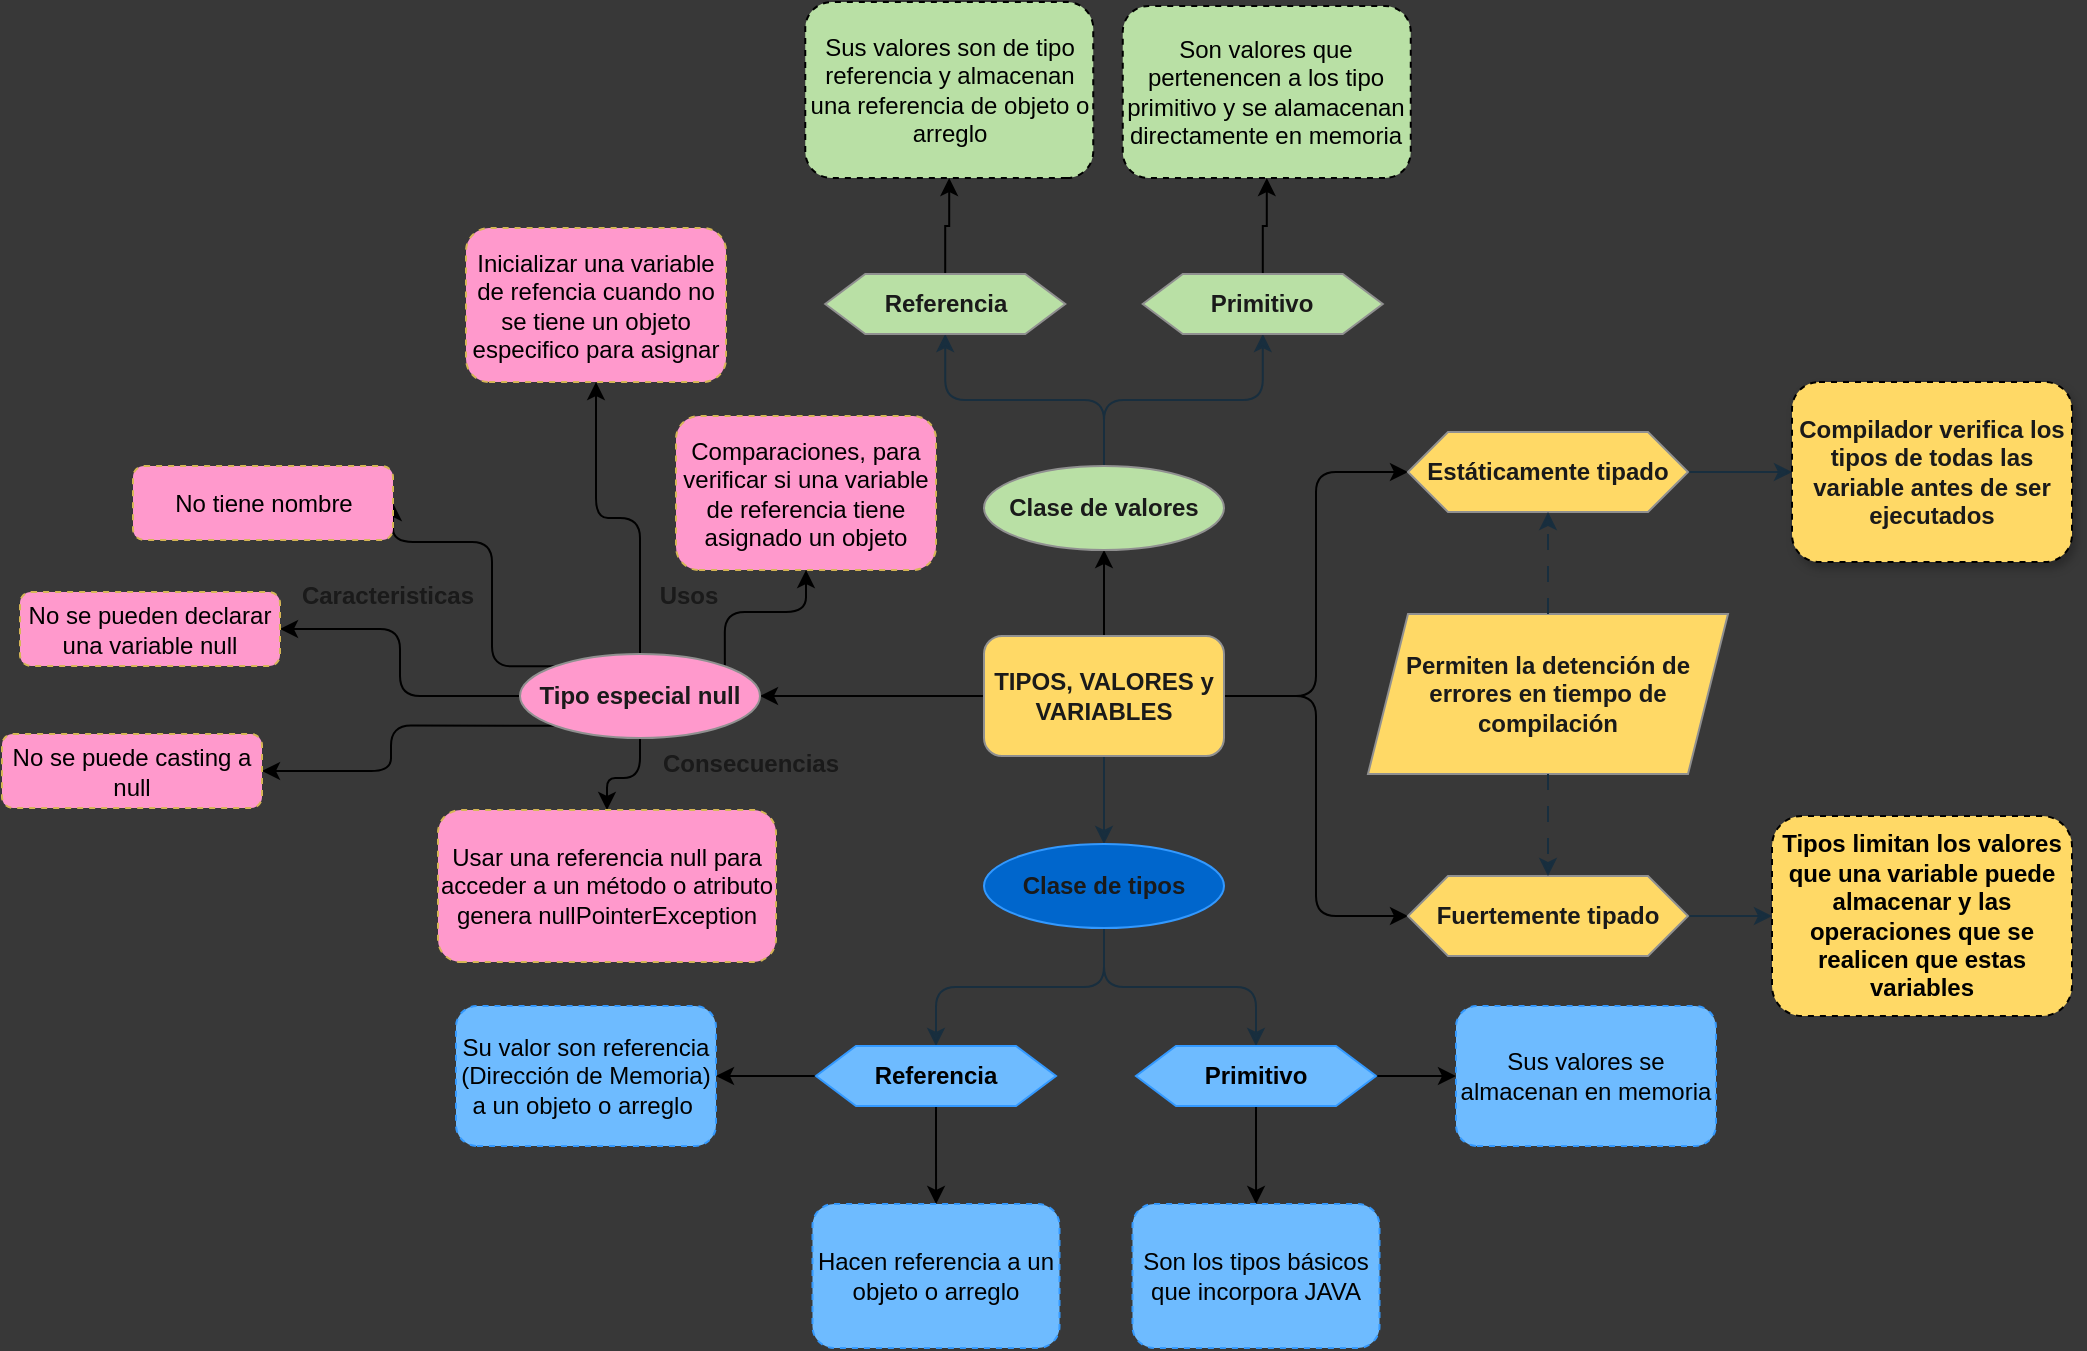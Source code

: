 <mxfile version="24.5.2" type="github">
  <diagram name="Variables, tipos y referencias" id="eUMa2D-cnFNs0m8QBSEk">
    <mxGraphModel dx="1814" dy="1020" grid="0" gridSize="10" guides="1" tooltips="1" connect="1" arrows="1" fold="1" page="0" pageScale="1" pageWidth="1169" pageHeight="827" background="#383838" math="0" shadow="0">
      <root>
        <mxCell id="0" />
        <mxCell id="1" parent="0" />
        <mxCell id="6FsGUNTnXCxXvvAwHnRl-19" value="" style="edgeStyle=orthogonalEdgeStyle;rounded=0;orthogonalLoop=1;jettySize=auto;html=1;strokeColor=#182E3E;fontColor=#1A1A1A;fontStyle=1" parent="1" source="6FsGUNTnXCxXvvAwHnRl-1" target="6FsGUNTnXCxXvvAwHnRl-17" edge="1">
          <mxGeometry relative="1" as="geometry" />
        </mxCell>
        <mxCell id="6FsGUNTnXCxXvvAwHnRl-22" style="edgeStyle=orthogonalEdgeStyle;rounded=1;orthogonalLoop=1;jettySize=auto;html=1;strokeColor=#182E3E;fontColor=#1A1A1A;fontStyle=1;curved=0;" parent="1" source="6FsGUNTnXCxXvvAwHnRl-17" target="6FsGUNTnXCxXvvAwHnRl-20" edge="1">
          <mxGeometry relative="1" as="geometry" />
        </mxCell>
        <mxCell id="6FsGUNTnXCxXvvAwHnRl-23" style="edgeStyle=orthogonalEdgeStyle;rounded=1;orthogonalLoop=1;jettySize=auto;html=1;strokeColor=#182E3E;fontColor=#1A1A1A;fontStyle=1;curved=0;" parent="1" source="6FsGUNTnXCxXvvAwHnRl-17" target="6FsGUNTnXCxXvvAwHnRl-21" edge="1">
          <mxGeometry relative="1" as="geometry" />
        </mxCell>
        <mxCell id="6FsGUNTnXCxXvvAwHnRl-29" style="edgeStyle=orthogonalEdgeStyle;rounded=1;orthogonalLoop=1;jettySize=auto;html=1;entryX=0;entryY=0.5;entryDx=0;entryDy=0;curved=0;" parent="1" source="6FsGUNTnXCxXvvAwHnRl-1" target="6FsGUNTnXCxXvvAwHnRl-2" edge="1">
          <mxGeometry relative="1" as="geometry" />
        </mxCell>
        <mxCell id="6FsGUNTnXCxXvvAwHnRl-30" style="edgeStyle=orthogonalEdgeStyle;rounded=1;orthogonalLoop=1;jettySize=auto;html=1;exitX=1;exitY=0.5;exitDx=0;exitDy=0;entryX=0;entryY=0.5;entryDx=0;entryDy=0;curved=0;" parent="1" source="6FsGUNTnXCxXvvAwHnRl-1" target="6FsGUNTnXCxXvvAwHnRl-3" edge="1">
          <mxGeometry relative="1" as="geometry" />
        </mxCell>
        <mxCell id="6FsGUNTnXCxXvvAwHnRl-55" value="" style="edgeStyle=orthogonalEdgeStyle;rounded=0;orthogonalLoop=1;jettySize=auto;html=1;" parent="1" source="6FsGUNTnXCxXvvAwHnRl-1" target="6FsGUNTnXCxXvvAwHnRl-41" edge="1">
          <mxGeometry relative="1" as="geometry" />
        </mxCell>
        <mxCell id="6FsGUNTnXCxXvvAwHnRl-61" value="" style="edgeStyle=orthogonalEdgeStyle;rounded=0;orthogonalLoop=1;jettySize=auto;html=1;fontFamily=Helvetica;fontSize=12;fontColor=default;" parent="1" source="6FsGUNTnXCxXvvAwHnRl-1" target="6FsGUNTnXCxXvvAwHnRl-60" edge="1">
          <mxGeometry relative="1" as="geometry" />
        </mxCell>
        <mxCell id="6FsGUNTnXCxXvvAwHnRl-1" value="TIPOS, VALORES y VARIABLES" style="rounded=1;whiteSpace=wrap;html=1;labelBackgroundColor=none;fillColor=#FFD966;strokeColor=#909090;fontColor=#1A1A1A;fontSize=12;horizontal=1;fontStyle=1;flipV=0;flipH=0;" parent="1" vertex="1">
          <mxGeometry x="74" y="251" width="120" height="60" as="geometry" />
        </mxCell>
        <mxCell id="6FsGUNTnXCxXvvAwHnRl-17" value="Clase de tipos" style="ellipse;whiteSpace=wrap;html=1;strokeColor=#3399FF;fontColor=#1A1A1A;fillColor=#0066CC;flipV=0;flipH=0;fontStyle=1" parent="1" vertex="1">
          <mxGeometry x="74" y="355" width="120" height="42" as="geometry" />
        </mxCell>
        <mxCell id="iA07e7lkN86s4xNn6Dl6-3" value="" style="edgeStyle=orthogonalEdgeStyle;rounded=0;orthogonalLoop=1;jettySize=auto;html=1;fontFamily=Helvetica;fontSize=12;fontColor=#1A1A1A;fontStyle=1;labelBackgroundColor=none;" edge="1" parent="1" source="6FsGUNTnXCxXvvAwHnRl-20" target="6FsGUNTnXCxXvvAwHnRl-31">
          <mxGeometry relative="1" as="geometry" />
        </mxCell>
        <mxCell id="iA07e7lkN86s4xNn6Dl6-4" value="" style="edgeStyle=orthogonalEdgeStyle;rounded=0;orthogonalLoop=1;jettySize=auto;html=1;fontFamily=Helvetica;fontSize=12;fontColor=#1A1A1A;fontStyle=1;labelBackgroundColor=none;" edge="1" parent="1" source="6FsGUNTnXCxXvvAwHnRl-20" target="6FsGUNTnXCxXvvAwHnRl-33">
          <mxGeometry relative="1" as="geometry" />
        </mxCell>
        <mxCell id="6FsGUNTnXCxXvvAwHnRl-20" value="Refe&lt;span style=&quot;color: rgb(232, 230, 227); font-family: monospace; font-size: 0px; text-align: start; text-wrap: nowrap; background-color: rgb(26, 28, 30); --darkreader-inline-color: #d8d4cf; --darkreader-inline-bgcolor: #151718;&quot; data-darkreader-inline-color=&quot;&quot; data-darkreader-inline-bgcolor=&quot;&quot;&gt;%3CmxGraphModel%3E%3Croot%3E%3CmxCell%20id%3D%220%22%2F%3E%3CmxCell%20id%3D%221%22%20parent%3D%220%22%2F%3E%3CmxCell%20id%3D%222%22%20value%3D%22Compilador%20verifica%20los%20tipos%20de%20todas%20las%20variable%20antes%20de%20ser%20ejecutados%22%20style%3D%22text%3Bhtml%3D1%3Balign%3Dcenter%3BverticalAlign%3Dmiddle%3BwhiteSpace%3Dwrap%3Brounded%3D0%3B%22%20vertex%3D%221%22%20parent%3D%221%22%3E%3CmxGeometry%20x%3D%22430%22%20y%3D%2240%22%20width%3D%22140%22%20height%3D%2290%22%20as%3D%22geometry%22%2F%3E%3C%2FmxCell%3E%3C%2Froot%3E%3C%2FmxGraphModel%3E&lt;/span&gt;rencia" style="shape=hexagon;perimeter=hexagonPerimeter2;whiteSpace=wrap;html=1;fixedSize=1;strokeColor=#3399FF;fillColor=#6EBBFF;flipV=0;flipH=0;fontStyle=1" parent="1" vertex="1">
          <mxGeometry x="-10" y="456" width="120" height="30" as="geometry" />
        </mxCell>
        <mxCell id="iA07e7lkN86s4xNn6Dl6-1" value="" style="edgeStyle=orthogonalEdgeStyle;rounded=0;orthogonalLoop=1;jettySize=auto;html=1;fontFamily=Helvetica;fontSize=12;fontColor=#1A1A1A;fontStyle=1;labelBackgroundColor=none;" edge="1" parent="1" source="6FsGUNTnXCxXvvAwHnRl-21" target="6FsGUNTnXCxXvvAwHnRl-37">
          <mxGeometry relative="1" as="geometry" />
        </mxCell>
        <mxCell id="iA07e7lkN86s4xNn6Dl6-2" value="" style="edgeStyle=orthogonalEdgeStyle;rounded=0;orthogonalLoop=1;jettySize=auto;html=1;fontFamily=Helvetica;fontSize=12;fontColor=#1A1A1A;fontStyle=1;labelBackgroundColor=none;" edge="1" parent="1" source="6FsGUNTnXCxXvvAwHnRl-21" target="6FsGUNTnXCxXvvAwHnRl-35">
          <mxGeometry relative="1" as="geometry" />
        </mxCell>
        <mxCell id="6FsGUNTnXCxXvvAwHnRl-21" value="Primitivo" style="shape=hexagon;perimeter=hexagonPerimeter2;whiteSpace=wrap;html=1;fixedSize=1;strokeColor=#3399FF;fillColor=#6EBBFF;flipV=0;flipH=0;fontStyle=1" parent="1" vertex="1">
          <mxGeometry x="150" y="456" width="120" height="30" as="geometry" />
        </mxCell>
        <mxCell id="6FsGUNTnXCxXvvAwHnRl-14" value="" style="edgeStyle=orthogonalEdgeStyle;rounded=0;orthogonalLoop=1;jettySize=auto;html=1;strokeColor=#182E3E;fontColor=default;fontSize=12;horizontal=1;fontStyle=1;labelBackgroundColor=none;flowAnimation=0;curved=0;" parent="1" source="6FsGUNTnXCxXvvAwHnRl-2" target="6FsGUNTnXCxXvvAwHnRl-6" edge="1">
          <mxGeometry relative="1" as="geometry" />
        </mxCell>
        <mxCell id="6FsGUNTnXCxXvvAwHnRl-13" value="" style="edgeStyle=orthogonalEdgeStyle;rounded=0;orthogonalLoop=1;jettySize=auto;html=1;labelBackgroundColor=none;strokeColor=#182E3E;fontColor=default;fontSize=12;horizontal=1;fontStyle=1;flowAnimation=0;curved=0;" parent="1" source="6FsGUNTnXCxXvvAwHnRl-3" target="6FsGUNTnXCxXvvAwHnRl-9" edge="1">
          <mxGeometry relative="1" as="geometry" />
        </mxCell>
        <mxCell id="6FsGUNTnXCxXvvAwHnRl-2" value="Estáticamente tipado" style="shape=hexagon;perimeter=hexagonPerimeter2;whiteSpace=wrap;html=1;fixedSize=1;labelBackgroundColor=none;fillColor=#FFD966;strokeColor=#909090;fontColor=#1A1A1A;fontSize=12;horizontal=1;fontStyle=1;flipV=1;flipH=0;gradientColor=none;" parent="1" vertex="1">
          <mxGeometry x="286" y="149" width="140" height="40" as="geometry" />
        </mxCell>
        <mxCell id="6FsGUNTnXCxXvvAwHnRl-3" value="Fuertemente tipado" style="shape=hexagon;perimeter=hexagonPerimeter2;whiteSpace=wrap;html=1;fixedSize=1;labelBackgroundColor=none;fillColor=#FFD966;strokeColor=#909090;fontColor=#1A1A1A;fontSize=12;horizontal=1;fontStyle=1;flipV=1;flipH=0;gradientColor=none;" parent="1" vertex="1">
          <mxGeometry x="286" y="371" width="140" height="40" as="geometry" />
        </mxCell>
        <mxCell id="6FsGUNTnXCxXvvAwHnRl-10" value="Permiten la detención de errores en tiempo de compilación" style="shape=parallelogram;perimeter=parallelogramPerimeter;whiteSpace=wrap;html=1;fixedSize=1;labelBackgroundColor=none;fillColor=#FFD966;strokeColor=#909090;fontColor=#1A1A1A;fontSize=12;horizontal=1;fontStyle=1;flipV=1;flipH=1;gradientColor=none;" parent="1" vertex="1">
          <mxGeometry x="266" y="240" width="180" height="80" as="geometry" />
        </mxCell>
        <mxCell id="6FsGUNTnXCxXvvAwHnRl-11" value="" style="edgeStyle=orthogonalEdgeStyle;rounded=0;orthogonalLoop=1;jettySize=auto;html=1;labelBackgroundColor=none;strokeColor=#182E3E;fontColor=default;fontSize=12;horizontal=1;fontStyle=1;curved=0;flowAnimation=0;dashed=1;dashPattern=8 8;" parent="1" source="6FsGUNTnXCxXvvAwHnRl-10" target="6FsGUNTnXCxXvvAwHnRl-2" edge="1">
          <mxGeometry relative="1" as="geometry" />
        </mxCell>
        <mxCell id="6FsGUNTnXCxXvvAwHnRl-12" value="" style="edgeStyle=orthogonalEdgeStyle;rounded=0;orthogonalLoop=1;jettySize=auto;html=1;labelBackgroundColor=none;strokeColor=#182E3E;fontColor=default;fontSize=12;horizontal=1;fontStyle=1;curved=0;flowAnimation=0;dashed=1;dashPattern=8 8;" parent="1" source="6FsGUNTnXCxXvvAwHnRl-10" target="6FsGUNTnXCxXvvAwHnRl-3" edge="1">
          <mxGeometry relative="1" as="geometry" />
        </mxCell>
        <mxCell id="6FsGUNTnXCxXvvAwHnRl-6" value="Compilador verifica los tipos de todas las variable antes de ser ejecutados" style="text;html=1;align=center;verticalAlign=middle;whiteSpace=wrap;rounded=1;labelBackgroundColor=none;fontColor=#1A1A1A;fontSize=12;horizontal=1;fontStyle=1;strokeColor=default;dashed=1;shadow=1;glass=0;flipV=0;flipH=0;direction=east;fillColor=#FFD966;" parent="1" vertex="1">
          <mxGeometry x="478" y="124" width="140" height="90" as="geometry" />
        </mxCell>
        <mxCell id="6FsGUNTnXCxXvvAwHnRl-9" value="Tipos limitan los valores que una variable puede almacenar y las operaciones que se realicen que estas variables" style="text;html=1;align=center;verticalAlign=middle;whiteSpace=wrap;rounded=1;labelBackgroundColor=none;fontSize=12;horizontal=1;fontStyle=1;dashed=1;strokeColor=default;flipV=0;flipH=1;direction=east;fillColor=#FFD966;" parent="1" vertex="1">
          <mxGeometry x="468" y="341" width="150" height="100" as="geometry" />
        </mxCell>
        <mxCell id="6FsGUNTnXCxXvvAwHnRl-31" value="Hacen referencia a un objeto o arreglo" style="text;html=1;align=center;verticalAlign=middle;whiteSpace=wrap;rounded=1;dashed=1;strokeColor=#3399FF;flipH=0;flipV=0;fillColor=#6EBBFF;" parent="1" vertex="1">
          <mxGeometry x="-11.75" y="535" width="123.5" height="72" as="geometry" />
        </mxCell>
        <mxCell id="6FsGUNTnXCxXvvAwHnRl-33" value="Su valor son referencia (Dirección de Memoria) a un objeto o arreglo&amp;nbsp;" style="text;html=1;align=center;verticalAlign=middle;whiteSpace=wrap;rounded=1;dashed=1;strokeColor=#3399FF;flipH=0;flipV=1;fillColor=#6EBBFF;" parent="1" vertex="1">
          <mxGeometry x="-190" y="436" width="130" height="70" as="geometry" />
        </mxCell>
        <mxCell id="6FsGUNTnXCxXvvAwHnRl-35" value="Son los tipos básicos que incorpora JAVA" style="text;html=1;align=center;verticalAlign=middle;whiteSpace=wrap;rounded=1;dashed=1;strokeColor=#3399FF;flipH=0;flipV=0;fillColor=#6EBBFF;" parent="1" vertex="1">
          <mxGeometry x="148.25" y="535" width="123.5" height="72" as="geometry" />
        </mxCell>
        <mxCell id="6FsGUNTnXCxXvvAwHnRl-37" value="Sus valores se almacenan en memoria" style="text;html=1;align=center;verticalAlign=middle;whiteSpace=wrap;rounded=1;dashed=1;strokeColor=#3399FF;flipH=0;flipV=1;fillColor=#6EBBFF;" parent="1" vertex="1">
          <mxGeometry x="310" y="436" width="130" height="70" as="geometry" />
        </mxCell>
        <mxCell id="6FsGUNTnXCxXvvAwHnRl-39" style="edgeStyle=orthogonalEdgeStyle;rounded=1;orthogonalLoop=1;jettySize=auto;html=1;strokeColor=#182E3E;fontColor=#1A1A1A;fontStyle=1;fillColor=#B9E0A5;curved=0;" parent="1" source="6FsGUNTnXCxXvvAwHnRl-41" target="6FsGUNTnXCxXvvAwHnRl-44" edge="1">
          <mxGeometry relative="1" as="geometry" />
        </mxCell>
        <mxCell id="6FsGUNTnXCxXvvAwHnRl-40" style="edgeStyle=orthogonalEdgeStyle;rounded=1;orthogonalLoop=1;jettySize=auto;html=1;strokeColor=#182E3E;fontColor=#1A1A1A;fontStyle=1;fillColor=#B9E0A5;curved=0;" parent="1" source="6FsGUNTnXCxXvvAwHnRl-41" target="6FsGUNTnXCxXvvAwHnRl-47" edge="1">
          <mxGeometry relative="1" as="geometry" />
        </mxCell>
        <mxCell id="6FsGUNTnXCxXvvAwHnRl-41" value="Clase de valores" style="ellipse;whiteSpace=wrap;html=1;strokeColor=#909090;fontColor=#1A1A1A;fillColor=#B9E0A5;flipV=0;flipH=0;fontStyle=1;direction=west;" parent="1" vertex="1">
          <mxGeometry x="74" y="166" width="120" height="42" as="geometry" />
        </mxCell>
        <mxCell id="6FsGUNTnXCxXvvAwHnRl-43" value="" style="edgeStyle=orthogonalEdgeStyle;rounded=0;orthogonalLoop=1;jettySize=auto;html=1;fillColor=#B9E0A5;" parent="1" source="6FsGUNTnXCxXvvAwHnRl-44" target="6FsGUNTnXCxXvvAwHnRl-51" edge="1">
          <mxGeometry relative="1" as="geometry" />
        </mxCell>
        <mxCell id="6FsGUNTnXCxXvvAwHnRl-44" value="Refe&lt;span style=&quot;color: rgb(232, 230, 227); font-family: monospace; font-size: 0px; text-align: start; text-wrap: nowrap; background-color: rgb(26, 28, 30); --darkreader-inline-color: #d8d4cf; --darkreader-inline-bgcolor: #151718;&quot; data-darkreader-inline-color=&quot;&quot; data-darkreader-inline-bgcolor=&quot;&quot;&gt;%3CmxGraphModel%3E%3Croot%3E%3CmxCell%20id%3D%220%22%2F%3E%3CmxCell%20id%3D%221%22%20parent%3D%220%22%2F%3E%3CmxCell%20id%3D%222%22%20value%3D%22Compilador%20verifica%20los%20tipos%20de%20todas%20las%20variable%20antes%20de%20ser%20ejecutados%22%20style%3D%22text%3Bhtml%3D1%3Balign%3Dcenter%3BverticalAlign%3Dmiddle%3BwhiteSpace%3Dwrap%3Brounded%3D0%3B%22%20vertex%3D%221%22%20parent%3D%221%22%3E%3CmxGeometry%20x%3D%22430%22%20y%3D%2240%22%20width%3D%22140%22%20height%3D%2290%22%20as%3D%22geometry%22%2F%3E%3C%2FmxCell%3E%3C%2Froot%3E%3C%2FmxGraphModel%3E&lt;/span&gt;rencia" style="shape=hexagon;perimeter=hexagonPerimeter2;whiteSpace=wrap;html=1;fixedSize=1;strokeColor=#909090;fontColor=#1A1A1A;fillColor=#B9E0A5;flipV=0;flipH=0;fontStyle=1;direction=west;" parent="1" vertex="1">
          <mxGeometry x="-5.37" y="70" width="120" height="30" as="geometry" />
        </mxCell>
        <mxCell id="6FsGUNTnXCxXvvAwHnRl-46" value="" style="edgeStyle=orthogonalEdgeStyle;rounded=0;orthogonalLoop=1;jettySize=auto;html=1;fillColor=#FFFF33;" parent="1" source="6FsGUNTnXCxXvvAwHnRl-47" target="6FsGUNTnXCxXvvAwHnRl-53" edge="1">
          <mxGeometry relative="1" as="geometry" />
        </mxCell>
        <mxCell id="6FsGUNTnXCxXvvAwHnRl-47" value="Primitivo" style="shape=hexagon;perimeter=hexagonPerimeter2;whiteSpace=wrap;html=1;fixedSize=1;strokeColor=#909090;fontColor=#1A1A1A;fillColor=#B9E0A5;flipV=0;flipH=0;fontStyle=1;direction=west;" parent="1" vertex="1">
          <mxGeometry x="153.38" y="70" width="120" height="30" as="geometry" />
        </mxCell>
        <mxCell id="6FsGUNTnXCxXvvAwHnRl-51" value="Sus valores son de tipo referencia y almacenan una referencia de objeto o arreglo" style="text;html=1;align=center;verticalAlign=middle;whiteSpace=wrap;rounded=1;dashed=1;strokeColor=default;flipH=0;flipV=0;direction=west;fillColor=#B9E0A5;" parent="1" vertex="1">
          <mxGeometry x="-15.37" y="-66" width="144" height="88" as="geometry" />
        </mxCell>
        <mxCell id="6FsGUNTnXCxXvvAwHnRl-53" value="Son valores que pertenencen a los tipo primitivo y se alamacenan directamente en memoria" style="text;html=1;align=center;verticalAlign=middle;whiteSpace=wrap;rounded=1;dashed=1;strokeColor=default;flipH=0;flipV=0;direction=west;fillColor=#B9E0A5;" parent="1" vertex="1">
          <mxGeometry x="143.38" y="-64" width="144" height="86" as="geometry" />
        </mxCell>
        <mxCell id="6FsGUNTnXCxXvvAwHnRl-68" style="edgeStyle=orthogonalEdgeStyle;rounded=1;orthogonalLoop=1;jettySize=auto;html=1;exitX=0;exitY=0;exitDx=0;exitDy=0;entryX=1;entryY=0.5;entryDx=0;entryDy=0;fontFamily=Helvetica;fontSize=12;fontColor=#1A1A1A;fontStyle=1;labelBackgroundColor=none;curved=0;fillColor=#FF99CC;" parent="1" source="6FsGUNTnXCxXvvAwHnRl-60" target="6FsGUNTnXCxXvvAwHnRl-65" edge="1">
          <mxGeometry relative="1" as="geometry">
            <Array as="points">
              <mxPoint x="-172" y="266" />
              <mxPoint x="-172" y="204" />
            </Array>
          </mxGeometry>
        </mxCell>
        <mxCell id="6FsGUNTnXCxXvvAwHnRl-69" style="edgeStyle=orthogonalEdgeStyle;rounded=1;orthogonalLoop=1;jettySize=auto;html=1;exitX=0;exitY=0.5;exitDx=0;exitDy=0;entryX=1;entryY=0.5;entryDx=0;entryDy=0;fontFamily=Helvetica;fontSize=12;fontColor=#1A1A1A;fontStyle=1;labelBackgroundColor=none;curved=0;fillColor=#FF99CC;" parent="1" source="6FsGUNTnXCxXvvAwHnRl-60" target="6FsGUNTnXCxXvvAwHnRl-66" edge="1">
          <mxGeometry relative="1" as="geometry" />
        </mxCell>
        <mxCell id="6FsGUNTnXCxXvvAwHnRl-70" style="edgeStyle=orthogonalEdgeStyle;rounded=1;orthogonalLoop=1;jettySize=auto;html=1;exitX=0;exitY=1;exitDx=0;exitDy=0;entryX=1;entryY=0.5;entryDx=0;entryDy=0;fontFamily=Helvetica;fontSize=12;fontColor=#1A1A1A;fontStyle=1;labelBackgroundColor=none;curved=0;fillColor=#FF99CC;" parent="1" source="6FsGUNTnXCxXvvAwHnRl-60" target="6FsGUNTnXCxXvvAwHnRl-67" edge="1">
          <mxGeometry relative="1" as="geometry" />
        </mxCell>
        <mxCell id="6FsGUNTnXCxXvvAwHnRl-73" value="" style="edgeStyle=orthogonalEdgeStyle;rounded=1;orthogonalLoop=1;jettySize=auto;html=1;fontFamily=Helvetica;fontSize=12;fontColor=#1A1A1A;fontStyle=1;labelBackgroundColor=none;curved=0;" parent="1" source="6FsGUNTnXCxXvvAwHnRl-60" target="6FsGUNTnXCxXvvAwHnRl-72" edge="1">
          <mxGeometry relative="1" as="geometry" />
        </mxCell>
        <mxCell id="6FsGUNTnXCxXvvAwHnRl-80" style="edgeStyle=orthogonalEdgeStyle;rounded=1;orthogonalLoop=1;jettySize=auto;html=1;exitX=0.5;exitY=0;exitDx=0;exitDy=0;entryX=0.5;entryY=1;entryDx=0;entryDy=0;fontFamily=Helvetica;fontSize=12;fontColor=#1A1A1A;fontStyle=1;labelBackgroundColor=none;curved=0;" parent="1" source="6FsGUNTnXCxXvvAwHnRl-60" target="6FsGUNTnXCxXvvAwHnRl-75" edge="1">
          <mxGeometry relative="1" as="geometry" />
        </mxCell>
        <mxCell id="6FsGUNTnXCxXvvAwHnRl-88" style="edgeStyle=orthogonalEdgeStyle;rounded=1;orthogonalLoop=1;jettySize=auto;html=1;exitX=1;exitY=0;exitDx=0;exitDy=0;entryX=0.5;entryY=1;entryDx=0;entryDy=0;fontFamily=Helvetica;fontSize=12;fontColor=#1A1A1A;fontStyle=1;labelBackgroundColor=none;curved=0;" parent="1" source="6FsGUNTnXCxXvvAwHnRl-60" target="6FsGUNTnXCxXvvAwHnRl-78" edge="1">
          <mxGeometry relative="1" as="geometry" />
        </mxCell>
        <mxCell id="6FsGUNTnXCxXvvAwHnRl-60" value="Tipo especial null" style="ellipse;whiteSpace=wrap;html=1;strokeColor=#909090;fontColor=#1A1A1A;fillColor=#FF99CC;flipV=0;flipH=0;fontStyle=1" parent="1" vertex="1">
          <mxGeometry x="-158" y="260" width="120" height="42" as="geometry" />
        </mxCell>
        <mxCell id="6FsGUNTnXCxXvvAwHnRl-65" value="No tiene nombre" style="text;html=1;align=center;verticalAlign=middle;whiteSpace=wrap;rounded=1;dashed=1;strokeColor=#d6b656;flipH=0;flipV=0;fillColor=#FF99CC;" parent="1" vertex="1">
          <mxGeometry x="-351.5" y="166" width="130" height="37" as="geometry" />
        </mxCell>
        <mxCell id="6FsGUNTnXCxXvvAwHnRl-66" value="No se pueden declarar una variable null" style="text;html=1;align=center;verticalAlign=middle;whiteSpace=wrap;rounded=1;dashed=1;strokeColor=#d6b656;flipH=0;flipV=0;fillColor=#FF99CC;" parent="1" vertex="1">
          <mxGeometry x="-408" y="229" width="130" height="37" as="geometry" />
        </mxCell>
        <mxCell id="6FsGUNTnXCxXvvAwHnRl-67" value="No se puede casting a null" style="text;html=1;align=center;verticalAlign=middle;whiteSpace=wrap;rounded=1;dashed=1;strokeColor=#d6b656;flipH=0;flipV=0;fillColor=#FF99CC;" parent="1" vertex="1">
          <mxGeometry x="-417" y="300" width="130" height="37" as="geometry" />
        </mxCell>
        <mxCell id="6FsGUNTnXCxXvvAwHnRl-72" value="Usar una referencia null para acceder a un método o atributo genera nullPointerException" style="text;html=1;align=center;verticalAlign=middle;whiteSpace=wrap;rounded=1;dashed=1;strokeColor=#d6b656;flipH=0;flipV=1;fillColor=#FF99CC;" parent="1" vertex="1">
          <mxGeometry x="-199" y="338" width="169" height="76" as="geometry" />
        </mxCell>
        <mxCell id="6FsGUNTnXCxXvvAwHnRl-74" value="Consecuencias" style="text;html=1;align=center;verticalAlign=middle;whiteSpace=wrap;rounded=0;fontFamily=Helvetica;fontSize=12;fontColor=#1A1A1A;fontStyle=1;labelBackgroundColor=none;" parent="1" vertex="1">
          <mxGeometry x="-90" y="300" width="95" height="30" as="geometry" />
        </mxCell>
        <mxCell id="6FsGUNTnXCxXvvAwHnRl-75" value="Inicializar una variable de refencia cuando no se tiene un objeto especifico para asignar" style="text;html=1;align=center;verticalAlign=middle;whiteSpace=wrap;rounded=1;dashed=1;strokeColor=#d6b656;flipH=0;flipV=1;fillColor=#FF99CC;" parent="1" vertex="1">
          <mxGeometry x="-185" y="47" width="130" height="77" as="geometry" />
        </mxCell>
        <mxCell id="6FsGUNTnXCxXvvAwHnRl-78" value="Comparaciones, para verificar si una variable de referencia tiene asignado un objeto" style="text;html=1;align=center;verticalAlign=middle;whiteSpace=wrap;rounded=1;dashed=1;strokeColor=#d6b656;flipH=0;flipV=1;fillColor=#FF99CC;" parent="1" vertex="1">
          <mxGeometry x="-80" y="141" width="130" height="77" as="geometry" />
        </mxCell>
        <mxCell id="6FsGUNTnXCxXvvAwHnRl-85" value="Caracteristicas" style="text;html=1;align=center;verticalAlign=middle;whiteSpace=wrap;rounded=0;fontFamily=Helvetica;fontSize=12;fontColor=#1A1A1A;fontStyle=1;labelBackgroundColor=none;" parent="1" vertex="1">
          <mxGeometry x="-272" y="208" width="96" height="45" as="geometry" />
        </mxCell>
        <mxCell id="6FsGUNTnXCxXvvAwHnRl-86" value="Usos" style="text;html=1;align=center;verticalAlign=middle;whiteSpace=wrap;rounded=0;fontFamily=Helvetica;fontSize=12;fontColor=#1A1A1A;fontStyle=1;labelBackgroundColor=none;" parent="1" vertex="1">
          <mxGeometry x="-121" y="215.5" width="95" height="30" as="geometry" />
        </mxCell>
      </root>
    </mxGraphModel>
  </diagram>
</mxfile>
